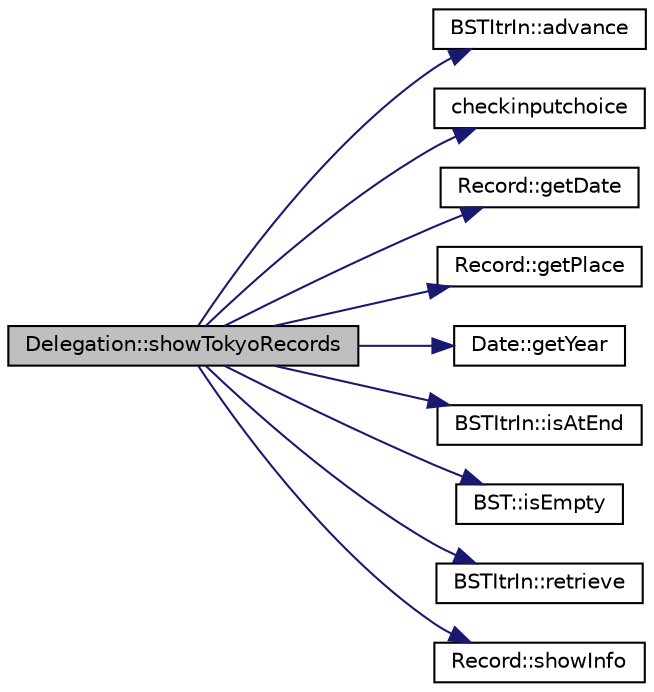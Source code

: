digraph "Delegation::showTokyoRecords"
{
 // LATEX_PDF_SIZE
  edge [fontname="Helvetica",fontsize="10",labelfontname="Helvetica",labelfontsize="10"];
  node [fontname="Helvetica",fontsize="10",shape=record];
  rankdir="LR";
  Node1 [label="Delegation::showTokyoRecords",height=0.2,width=0.4,color="black", fillcolor="grey75", style="filled", fontcolor="black",tooltip=" "];
  Node1 -> Node2 [color="midnightblue",fontsize="10",style="solid",fontname="Helvetica"];
  Node2 [label="BSTItrIn::advance",height=0.2,width=0.4,color="black", fillcolor="white", style="filled",URL="$class_b_s_t_itr_in.html#ac772d3ebbac748c5f8cf9bc659f2e32c",tooltip=" "];
  Node1 -> Node3 [color="midnightblue",fontsize="10",style="solid",fontname="Helvetica"];
  Node3 [label="checkinputchoice",height=0.2,width=0.4,color="black", fillcolor="white", style="filled",URL="$_menus_8cpp.html#a9a825f830de2a8df955bbffae0852fd8",tooltip=" "];
  Node1 -> Node4 [color="midnightblue",fontsize="10",style="solid",fontname="Helvetica"];
  Node4 [label="Record::getDate",height=0.2,width=0.4,color="black", fillcolor="white", style="filled",URL="$class_record.html#a6fd56b6dbf24b8c3c8ff5a2808819b78",tooltip=" "];
  Node1 -> Node5 [color="midnightblue",fontsize="10",style="solid",fontname="Helvetica"];
  Node5 [label="Record::getPlace",height=0.2,width=0.4,color="black", fillcolor="white", style="filled",URL="$class_record.html#a7ffc06c78b5046b4bd4fdaa43e31c424",tooltip=" "];
  Node1 -> Node6 [color="midnightblue",fontsize="10",style="solid",fontname="Helvetica"];
  Node6 [label="Date::getYear",height=0.2,width=0.4,color="black", fillcolor="white", style="filled",URL="$class_date.html#ac93228c7bdc6377745f706294952c775",tooltip=" "];
  Node1 -> Node7 [color="midnightblue",fontsize="10",style="solid",fontname="Helvetica"];
  Node7 [label="BSTItrIn::isAtEnd",height=0.2,width=0.4,color="black", fillcolor="white", style="filled",URL="$class_b_s_t_itr_in.html#a6f9a43217862c263a9bf15b9a08b889a",tooltip=" "];
  Node1 -> Node8 [color="midnightblue",fontsize="10",style="solid",fontname="Helvetica"];
  Node8 [label="BST::isEmpty",height=0.2,width=0.4,color="black", fillcolor="white", style="filled",URL="$class_b_s_t.html#a10fd737b2be62437023407fdc123f728",tooltip=" "];
  Node1 -> Node9 [color="midnightblue",fontsize="10",style="solid",fontname="Helvetica"];
  Node9 [label="BSTItrIn::retrieve",height=0.2,width=0.4,color="black", fillcolor="white", style="filled",URL="$class_b_s_t_itr_in.html#ac7ac215c1247bd25fc1fdb8053826a32",tooltip=" "];
  Node1 -> Node10 [color="midnightblue",fontsize="10",style="solid",fontname="Helvetica"];
  Node10 [label="Record::showInfo",height=0.2,width=0.4,color="black", fillcolor="white", style="filled",URL="$class_record.html#a9e80951bf7347a1ddb214059a7a63dab",tooltip=" "];
}
